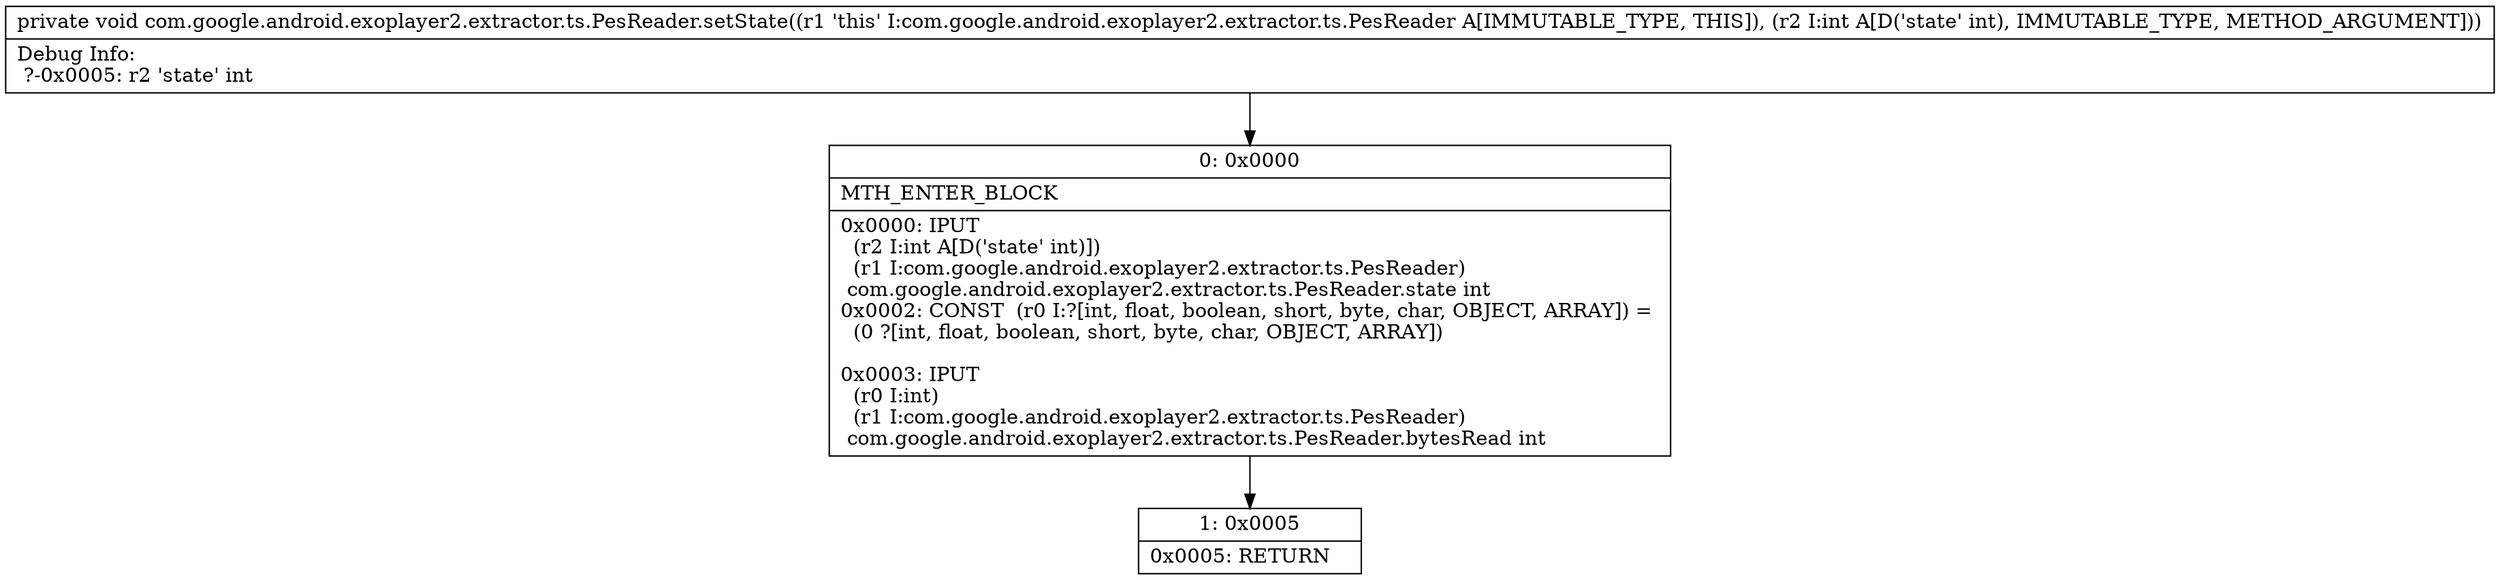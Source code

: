 digraph "CFG forcom.google.android.exoplayer2.extractor.ts.PesReader.setState(I)V" {
Node_0 [shape=record,label="{0\:\ 0x0000|MTH_ENTER_BLOCK\l|0x0000: IPUT  \l  (r2 I:int A[D('state' int)])\l  (r1 I:com.google.android.exoplayer2.extractor.ts.PesReader)\l com.google.android.exoplayer2.extractor.ts.PesReader.state int \l0x0002: CONST  (r0 I:?[int, float, boolean, short, byte, char, OBJECT, ARRAY]) = \l  (0 ?[int, float, boolean, short, byte, char, OBJECT, ARRAY])\l \l0x0003: IPUT  \l  (r0 I:int)\l  (r1 I:com.google.android.exoplayer2.extractor.ts.PesReader)\l com.google.android.exoplayer2.extractor.ts.PesReader.bytesRead int \l}"];
Node_1 [shape=record,label="{1\:\ 0x0005|0x0005: RETURN   \l}"];
MethodNode[shape=record,label="{private void com.google.android.exoplayer2.extractor.ts.PesReader.setState((r1 'this' I:com.google.android.exoplayer2.extractor.ts.PesReader A[IMMUTABLE_TYPE, THIS]), (r2 I:int A[D('state' int), IMMUTABLE_TYPE, METHOD_ARGUMENT]))  | Debug Info:\l  ?\-0x0005: r2 'state' int\l}"];
MethodNode -> Node_0;
Node_0 -> Node_1;
}

